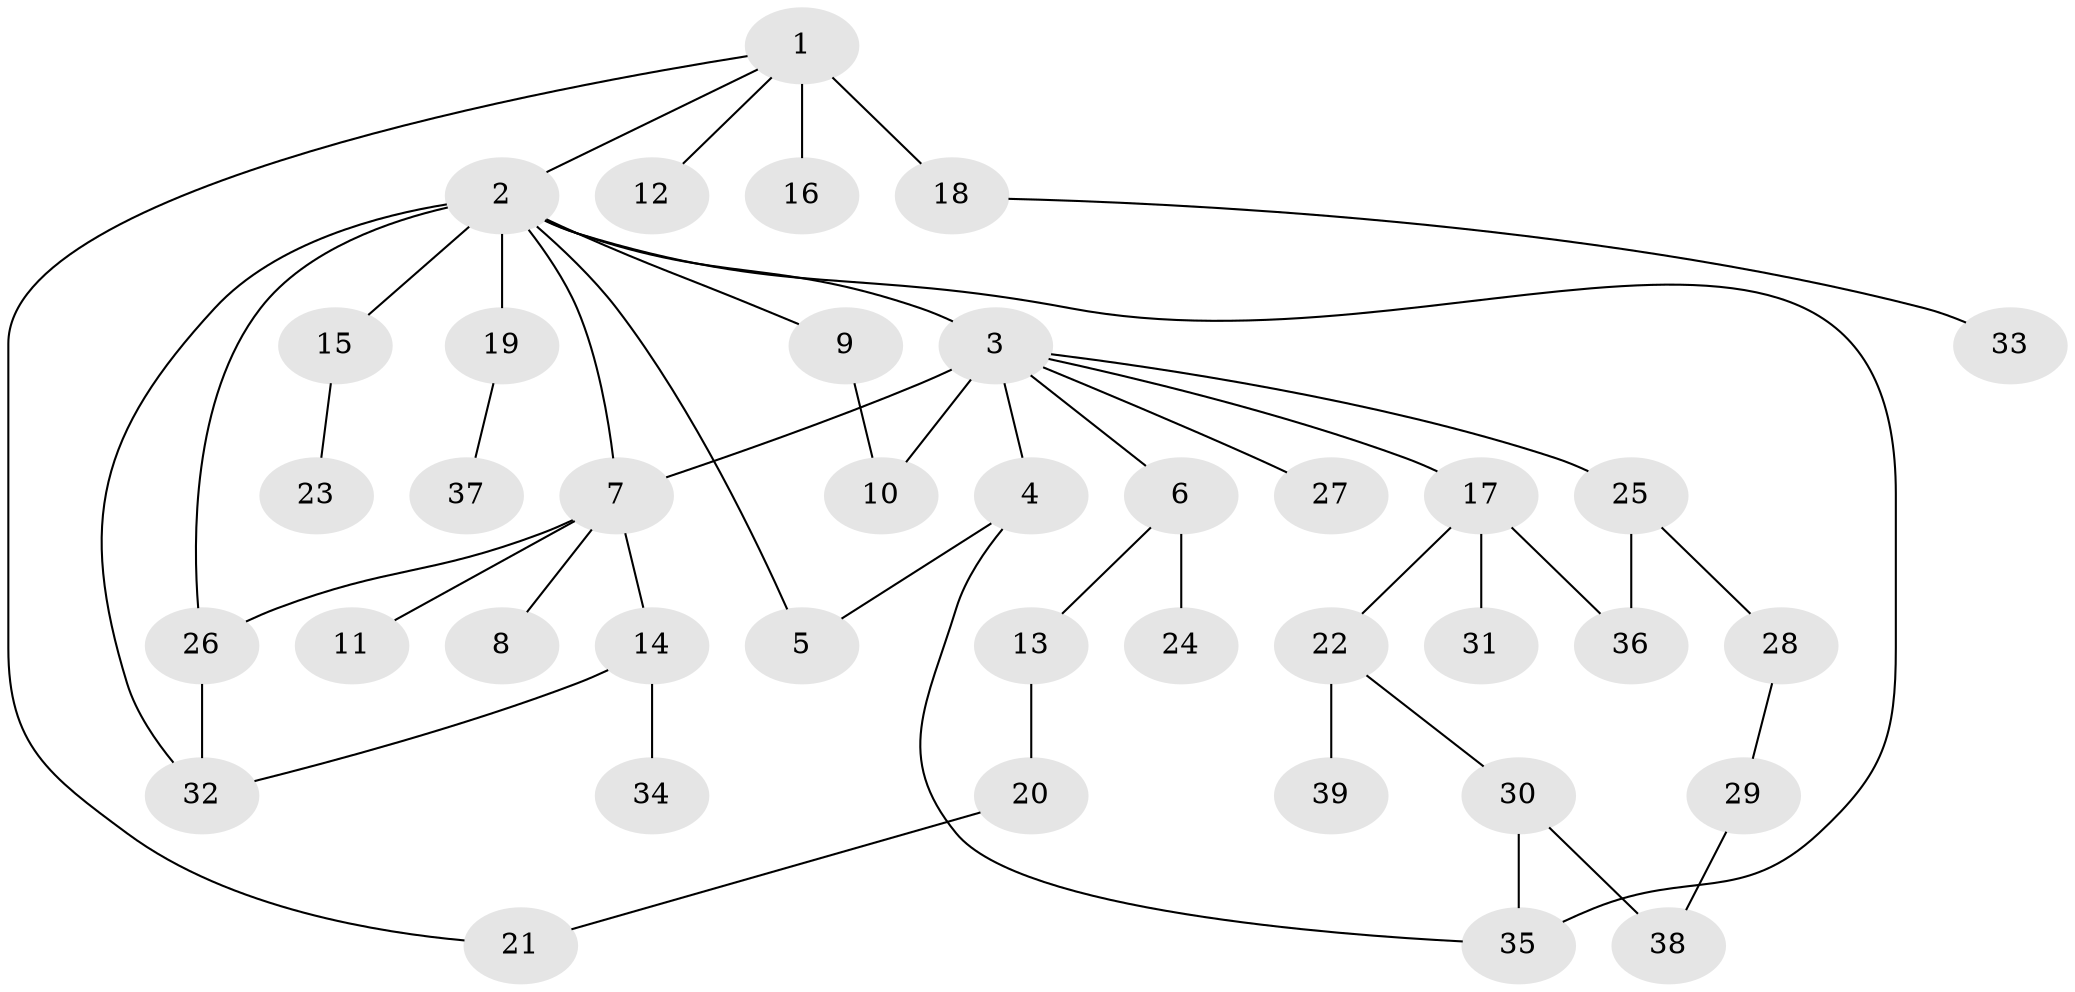 // original degree distribution, {9: 0.0078125, 21: 0.0078125, 17: 0.0078125, 6: 0.015625, 3: 0.0703125, 8: 0.015625, 1: 0.59375, 4: 0.0390625, 2: 0.1953125, 5: 0.0390625, 7: 0.0078125}
// Generated by graph-tools (version 1.1) at 2025/50/03/04/25 22:50:26]
// undirected, 39 vertices, 49 edges
graph export_dot {
  node [color=gray90,style=filled];
  1;
  2;
  3;
  4;
  5;
  6;
  7;
  8;
  9;
  10;
  11;
  12;
  13;
  14;
  15;
  16;
  17;
  18;
  19;
  20;
  21;
  22;
  23;
  24;
  25;
  26;
  27;
  28;
  29;
  30;
  31;
  32;
  33;
  34;
  35;
  36;
  37;
  38;
  39;
  1 -- 2 [weight=1.0];
  1 -- 12 [weight=1.0];
  1 -- 16 [weight=1.0];
  1 -- 18 [weight=3.0];
  1 -- 21 [weight=1.0];
  2 -- 3 [weight=1.0];
  2 -- 5 [weight=1.0];
  2 -- 7 [weight=1.0];
  2 -- 9 [weight=1.0];
  2 -- 15 [weight=1.0];
  2 -- 19 [weight=11.0];
  2 -- 26 [weight=1.0];
  2 -- 32 [weight=1.0];
  2 -- 35 [weight=1.0];
  3 -- 4 [weight=2.0];
  3 -- 6 [weight=1.0];
  3 -- 7 [weight=1.0];
  3 -- 10 [weight=6.0];
  3 -- 17 [weight=1.0];
  3 -- 25 [weight=1.0];
  3 -- 27 [weight=1.0];
  4 -- 5 [weight=1.0];
  4 -- 35 [weight=1.0];
  6 -- 13 [weight=1.0];
  6 -- 24 [weight=4.0];
  7 -- 8 [weight=1.0];
  7 -- 11 [weight=1.0];
  7 -- 14 [weight=1.0];
  7 -- 26 [weight=1.0];
  9 -- 10 [weight=1.0];
  13 -- 20 [weight=1.0];
  14 -- 32 [weight=1.0];
  14 -- 34 [weight=1.0];
  15 -- 23 [weight=1.0];
  17 -- 22 [weight=1.0];
  17 -- 31 [weight=1.0];
  17 -- 36 [weight=1.0];
  18 -- 33 [weight=1.0];
  19 -- 37 [weight=1.0];
  20 -- 21 [weight=1.0];
  22 -- 30 [weight=1.0];
  22 -- 39 [weight=4.0];
  25 -- 28 [weight=1.0];
  25 -- 36 [weight=1.0];
  26 -- 32 [weight=1.0];
  28 -- 29 [weight=1.0];
  29 -- 38 [weight=1.0];
  30 -- 35 [weight=1.0];
  30 -- 38 [weight=1.0];
}
